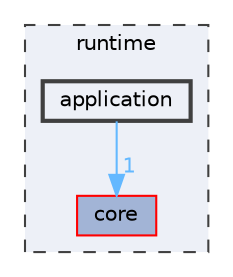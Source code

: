 digraph "runtime/application"
{
 // LATEX_PDF_SIZE
  bgcolor="transparent";
  edge [fontname=Helvetica,fontsize=10,labelfontname=Helvetica,labelfontsize=10];
  node [fontname=Helvetica,fontsize=10,shape=box,height=0.2,width=0.4];
  compound=true
  subgraph clusterdir_cb031e414f281a658b23dddb30bb9d2c {
    graph [ bgcolor="#edf0f7", pencolor="grey25", label="runtime", fontname=Helvetica,fontsize=10 style="filled,dashed", URL="dir_cb031e414f281a658b23dddb30bb9d2c.html",tooltip=""]
  dir_0b94c9ea5f3d98712a457061cc05ff83 [label="core", fillcolor="#a2b4d6", color="red", style="filled", URL="dir_0b94c9ea5f3d98712a457061cc05ff83.html",tooltip=""];
  dir_8635b000941845142f9bd18eb6762afe [label="application", fillcolor="#edf0f7", color="grey25", style="filled,bold", URL="dir_8635b000941845142f9bd18eb6762afe.html",tooltip=""];
  }
  dir_8635b000941845142f9bd18eb6762afe->dir_0b94c9ea5f3d98712a457061cc05ff83 [headlabel="1", labeldistance=1.5 headhref="dir_000001_000023.html" href="dir_000001_000023.html" color="steelblue1" fontcolor="steelblue1"];
}
